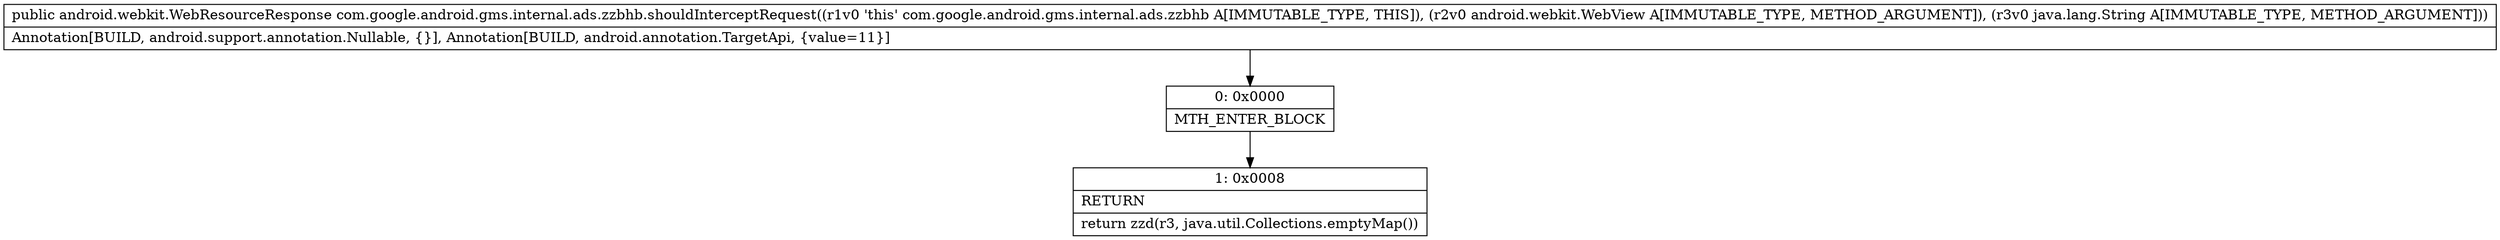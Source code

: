 digraph "CFG forcom.google.android.gms.internal.ads.zzbhb.shouldInterceptRequest(Landroid\/webkit\/WebView;Ljava\/lang\/String;)Landroid\/webkit\/WebResourceResponse;" {
Node_0 [shape=record,label="{0\:\ 0x0000|MTH_ENTER_BLOCK\l}"];
Node_1 [shape=record,label="{1\:\ 0x0008|RETURN\l|return zzd(r3, java.util.Collections.emptyMap())\l}"];
MethodNode[shape=record,label="{public android.webkit.WebResourceResponse com.google.android.gms.internal.ads.zzbhb.shouldInterceptRequest((r1v0 'this' com.google.android.gms.internal.ads.zzbhb A[IMMUTABLE_TYPE, THIS]), (r2v0 android.webkit.WebView A[IMMUTABLE_TYPE, METHOD_ARGUMENT]), (r3v0 java.lang.String A[IMMUTABLE_TYPE, METHOD_ARGUMENT]))  | Annotation[BUILD, android.support.annotation.Nullable, \{\}], Annotation[BUILD, android.annotation.TargetApi, \{value=11\}]\l}"];
MethodNode -> Node_0;
Node_0 -> Node_1;
}

